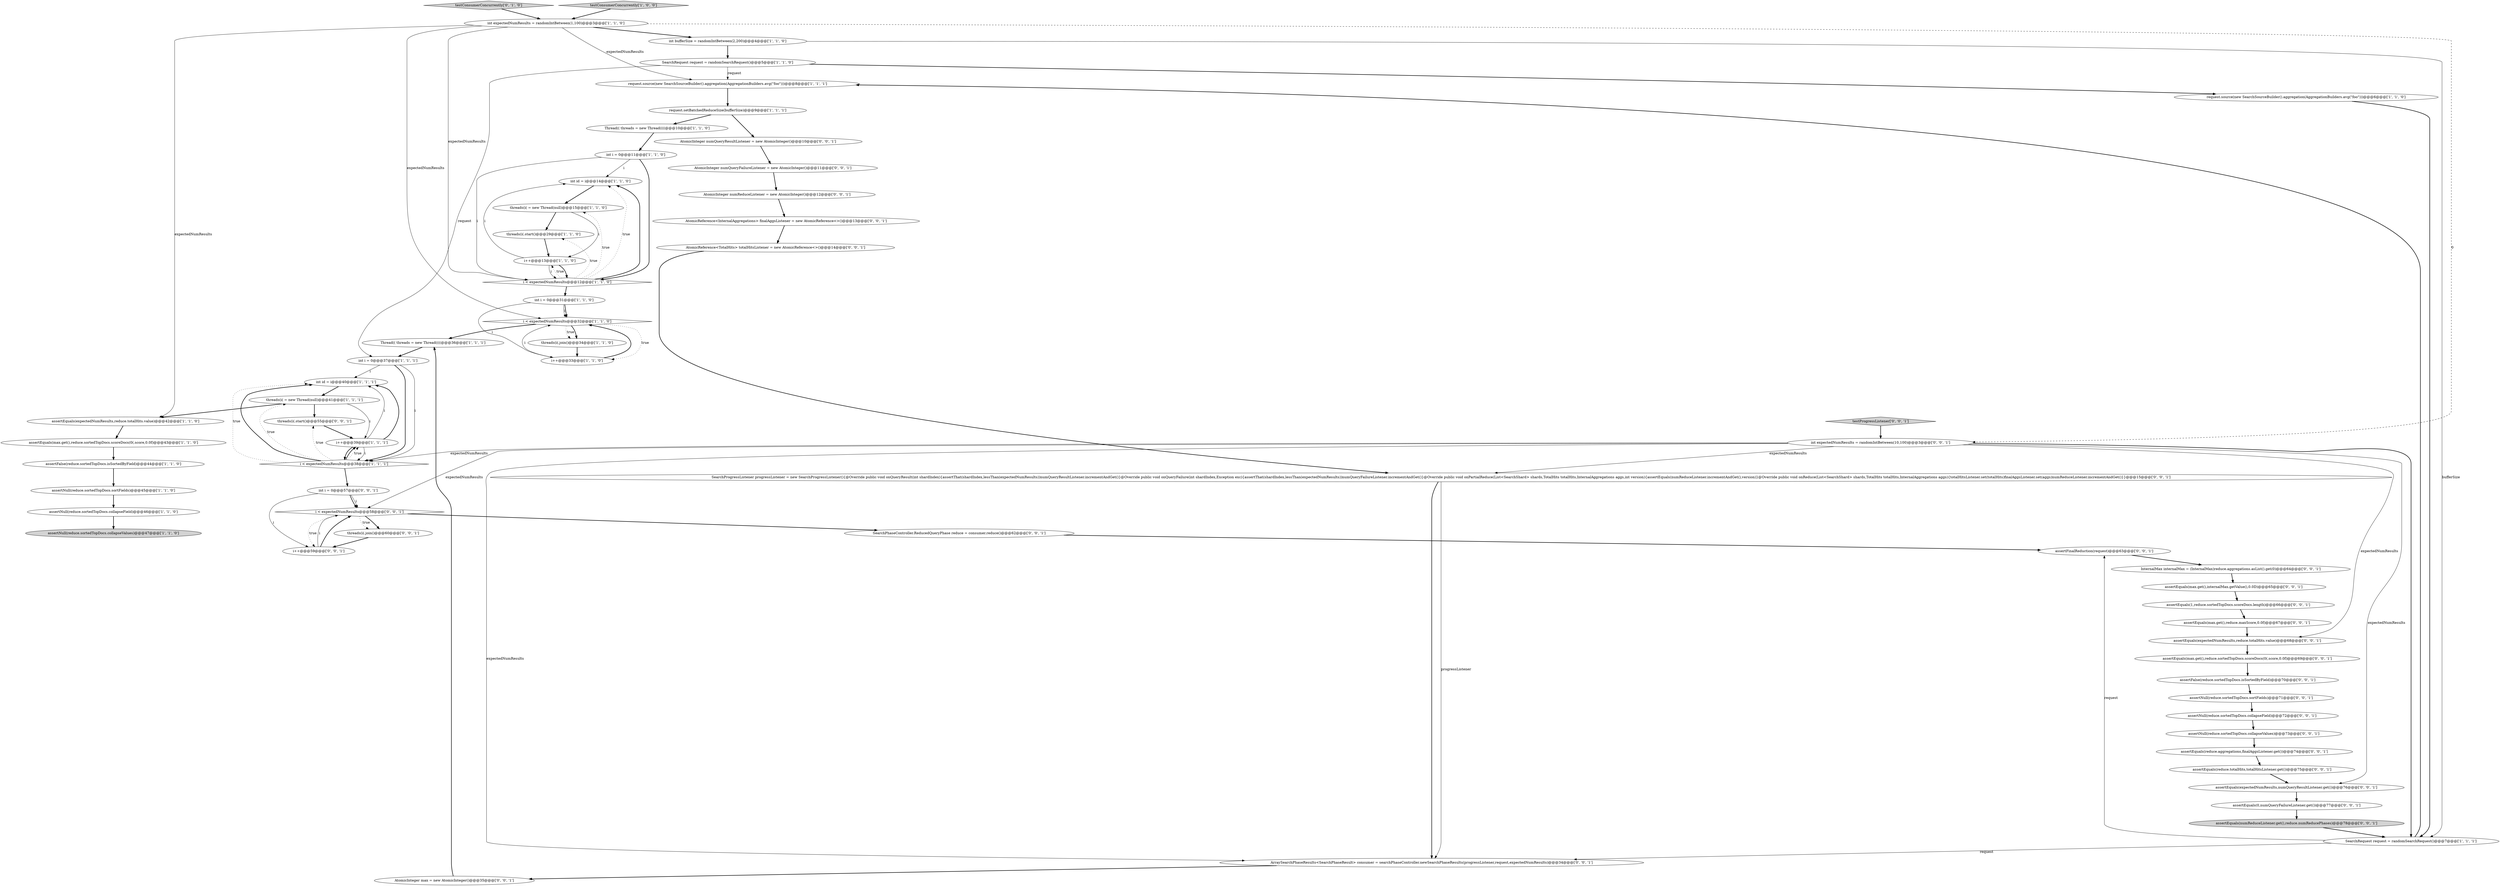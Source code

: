 digraph {
3 [style = filled, label = "assertNull(reduce.sortedTopDocs.collapseValues)@@@47@@@['1', '1', '0']", fillcolor = lightgray, shape = ellipse image = "AAA0AAABBB1BBB"];
29 [style = filled, label = "SearchRequest request = randomSearchRequest()@@@7@@@['1', '1', '1']", fillcolor = white, shape = ellipse image = "AAA0AAABBB1BBB"];
31 [style = filled, label = "testConsumerConcurrently['0', '1', '0']", fillcolor = lightgray, shape = diamond image = "AAA0AAABBB2BBB"];
18 [style = filled, label = "assertFalse(reduce.sortedTopDocs.isSortedByField)@@@44@@@['1', '1', '0']", fillcolor = white, shape = ellipse image = "AAA0AAABBB1BBB"];
32 [style = filled, label = "assertNull(reduce.sortedTopDocs.collapseValues)@@@73@@@['0', '0', '1']", fillcolor = white, shape = ellipse image = "AAA0AAABBB3BBB"];
33 [style = filled, label = "threads(i(.join()@@@60@@@['0', '0', '1']", fillcolor = white, shape = ellipse image = "AAA0AAABBB3BBB"];
12 [style = filled, label = "request.source(new SearchSourceBuilder().aggregation(AggregationBuilders.avg(\"foo\")))@@@8@@@['1', '1', '1']", fillcolor = white, shape = ellipse image = "AAA0AAABBB1BBB"];
59 [style = filled, label = "assertEquals(1,reduce.sortedTopDocs.scoreDocs.length)@@@66@@@['0', '0', '1']", fillcolor = white, shape = ellipse image = "AAA0AAABBB3BBB"];
22 [style = filled, label = "int i = 0@@@31@@@['1', '1', '0']", fillcolor = white, shape = ellipse image = "AAA0AAABBB1BBB"];
6 [style = filled, label = "threads(i(.start()@@@29@@@['1', '1', '0']", fillcolor = white, shape = ellipse image = "AAA0AAABBB1BBB"];
34 [style = filled, label = "threads(i(.start()@@@55@@@['0', '0', '1']", fillcolor = white, shape = ellipse image = "AAA0AAABBB3BBB"];
5 [style = filled, label = "int expectedNumResults = randomIntBetween(1,100)@@@3@@@['1', '1', '0']", fillcolor = white, shape = ellipse image = "AAA0AAABBB1BBB"];
55 [style = filled, label = "assertEquals(numReduceListener.get(),reduce.numReducePhases)@@@78@@@['0', '0', '1']", fillcolor = lightgray, shape = ellipse image = "AAA0AAABBB3BBB"];
39 [style = filled, label = "i < expectedNumResults@@@58@@@['0', '0', '1']", fillcolor = white, shape = diamond image = "AAA0AAABBB3BBB"];
7 [style = filled, label = "Thread(( threads = new Thread((((@@@36@@@['1', '1', '1']", fillcolor = white, shape = ellipse image = "AAA0AAABBB1BBB"];
56 [style = filled, label = "AtomicInteger numQueryFailureListener = new AtomicInteger()@@@11@@@['0', '0', '1']", fillcolor = white, shape = ellipse image = "AAA0AAABBB3BBB"];
28 [style = filled, label = "testConsumerConcurrently['1', '0', '0']", fillcolor = lightgray, shape = diamond image = "AAA0AAABBB1BBB"];
13 [style = filled, label = "request.setBatchedReduceSize(bufferSize)@@@9@@@['1', '1', '1']", fillcolor = white, shape = ellipse image = "AAA0AAABBB1BBB"];
0 [style = filled, label = "i < expectedNumResults@@@32@@@['1', '1', '0']", fillcolor = white, shape = diamond image = "AAA0AAABBB1BBB"];
46 [style = filled, label = "assertEquals(max.get(),reduce.sortedTopDocs.scoreDocs(0(.score,0.0f)@@@69@@@['0', '0', '1']", fillcolor = white, shape = ellipse image = "AAA0AAABBB3BBB"];
37 [style = filled, label = "assertEquals(expectedNumResults,numQueryResultListener.get())@@@76@@@['0', '0', '1']", fillcolor = white, shape = ellipse image = "AAA0AAABBB3BBB"];
19 [style = filled, label = "int id = i@@@40@@@['1', '1', '1']", fillcolor = white, shape = ellipse image = "AAA0AAABBB1BBB"];
2 [style = filled, label = "assertEquals(expectedNumResults,reduce.totalHits.value)@@@42@@@['1', '1', '0']", fillcolor = white, shape = ellipse image = "AAA0AAABBB1BBB"];
50 [style = filled, label = "ArraySearchPhaseResults<SearchPhaseResult> consumer = searchPhaseController.newSearchPhaseResults(progressListener,request,expectedNumResults)@@@34@@@['0', '0', '1']", fillcolor = white, shape = ellipse image = "AAA0AAABBB3BBB"];
62 [style = filled, label = "assertEquals(max.get(),internalMax.getValue(),0.0D)@@@65@@@['0', '0', '1']", fillcolor = white, shape = ellipse image = "AAA0AAABBB3BBB"];
38 [style = filled, label = "int i = 0@@@57@@@['0', '0', '1']", fillcolor = white, shape = ellipse image = "AAA0AAABBB3BBB"];
21 [style = filled, label = "int bufferSize = randomIntBetween(2,200)@@@4@@@['1', '1', '0']", fillcolor = white, shape = ellipse image = "AAA0AAABBB1BBB"];
8 [style = filled, label = "int id = i@@@14@@@['1', '1', '0']", fillcolor = white, shape = ellipse image = "AAA0AAABBB1BBB"];
40 [style = filled, label = "i++@@@59@@@['0', '0', '1']", fillcolor = white, shape = ellipse image = "AAA0AAABBB3BBB"];
4 [style = filled, label = "threads(i(.join()@@@34@@@['1', '1', '0']", fillcolor = white, shape = ellipse image = "AAA0AAABBB1BBB"];
58 [style = filled, label = "assertEquals(reduce.totalHits,totalHitsListener.get())@@@75@@@['0', '0', '1']", fillcolor = white, shape = ellipse image = "AAA0AAABBB3BBB"];
43 [style = filled, label = "InternalMax internalMax = (InternalMax)reduce.aggregations.asList().get(0)@@@64@@@['0', '0', '1']", fillcolor = white, shape = ellipse image = "AAA0AAABBB3BBB"];
26 [style = filled, label = "assertNull(reduce.sortedTopDocs.collapseField)@@@46@@@['1', '1', '0']", fillcolor = white, shape = ellipse image = "AAA0AAABBB1BBB"];
45 [style = filled, label = "SearchPhaseController.ReducedQueryPhase reduce = consumer.reduce()@@@62@@@['0', '0', '1']", fillcolor = white, shape = ellipse image = "AAA0AAABBB3BBB"];
60 [style = filled, label = "assertNull(reduce.sortedTopDocs.sortFields)@@@71@@@['0', '0', '1']", fillcolor = white, shape = ellipse image = "AAA0AAABBB3BBB"];
24 [style = filled, label = "Thread(( threads = new Thread((((@@@10@@@['1', '1', '0']", fillcolor = white, shape = ellipse image = "AAA0AAABBB1BBB"];
35 [style = filled, label = "assertNull(reduce.sortedTopDocs.collapseField)@@@72@@@['0', '0', '1']", fillcolor = white, shape = ellipse image = "AAA0AAABBB3BBB"];
10 [style = filled, label = "i++@@@39@@@['1', '1', '1']", fillcolor = white, shape = ellipse image = "AAA0AAABBB1BBB"];
20 [style = filled, label = "threads(i( = new Thread(null)@@@41@@@['1', '1', '1']", fillcolor = white, shape = ellipse image = "AAA0AAABBB1BBB"];
36 [style = filled, label = "assertEquals(max.get(),reduce.maxScore,0.0f)@@@67@@@['0', '0', '1']", fillcolor = white, shape = ellipse image = "AAA0AAABBB3BBB"];
25 [style = filled, label = "SearchRequest request = randomSearchRequest()@@@5@@@['1', '1', '0']", fillcolor = white, shape = ellipse image = "AAA0AAABBB1BBB"];
14 [style = filled, label = "i++@@@33@@@['1', '1', '0']", fillcolor = white, shape = ellipse image = "AAA0AAABBB1BBB"];
47 [style = filled, label = "AtomicInteger max = new AtomicInteger()@@@35@@@['0', '0', '1']", fillcolor = white, shape = ellipse image = "AAA0AAABBB3BBB"];
49 [style = filled, label = "assertEquals(expectedNumResults,reduce.totalHits.value)@@@68@@@['0', '0', '1']", fillcolor = white, shape = ellipse image = "AAA0AAABBB3BBB"];
57 [style = filled, label = "assertFinalReduction(request)@@@63@@@['0', '0', '1']", fillcolor = white, shape = ellipse image = "AAA0AAABBB3BBB"];
23 [style = filled, label = "threads(i( = new Thread(null)@@@15@@@['1', '1', '0']", fillcolor = white, shape = ellipse image = "AAA0AAABBB1BBB"];
27 [style = filled, label = "int i = 0@@@37@@@['1', '1', '1']", fillcolor = white, shape = ellipse image = "AAA0AAABBB1BBB"];
41 [style = filled, label = "AtomicReference<TotalHits> totalHitsListener = new AtomicReference<>()@@@14@@@['0', '0', '1']", fillcolor = white, shape = ellipse image = "AAA0AAABBB3BBB"];
52 [style = filled, label = "assertEquals(reduce.aggregations,finalAggsListener.get())@@@74@@@['0', '0', '1']", fillcolor = white, shape = ellipse image = "AAA0AAABBB3BBB"];
63 [style = filled, label = "assertEquals(0,numQueryFailureListener.get())@@@77@@@['0', '0', '1']", fillcolor = white, shape = ellipse image = "AAA0AAABBB3BBB"];
11 [style = filled, label = "i < expectedNumResults@@@12@@@['1', '1', '0']", fillcolor = white, shape = diamond image = "AAA0AAABBB1BBB"];
51 [style = filled, label = "testProgressListener['0', '0', '1']", fillcolor = lightgray, shape = diamond image = "AAA0AAABBB3BBB"];
17 [style = filled, label = "i++@@@13@@@['1', '1', '0']", fillcolor = white, shape = ellipse image = "AAA0AAABBB1BBB"];
1 [style = filled, label = "request.source(new SearchSourceBuilder().aggregation(AggregationBuilders.avg(\"foo\")))@@@6@@@['1', '1', '0']", fillcolor = white, shape = ellipse image = "AAA0AAABBB1BBB"];
53 [style = filled, label = "AtomicInteger numReduceListener = new AtomicInteger()@@@12@@@['0', '0', '1']", fillcolor = white, shape = ellipse image = "AAA0AAABBB3BBB"];
54 [style = filled, label = "AtomicReference<InternalAggregations> finalAggsListener = new AtomicReference<>()@@@13@@@['0', '0', '1']", fillcolor = white, shape = ellipse image = "AAA0AAABBB3BBB"];
61 [style = filled, label = "AtomicInteger numQueryResultListener = new AtomicInteger()@@@10@@@['0', '0', '1']", fillcolor = white, shape = ellipse image = "AAA0AAABBB3BBB"];
16 [style = filled, label = "int i = 0@@@11@@@['1', '1', '0']", fillcolor = white, shape = ellipse image = "AAA0AAABBB1BBB"];
30 [style = filled, label = "assertNull(reduce.sortedTopDocs.sortFields)@@@45@@@['1', '1', '0']", fillcolor = white, shape = ellipse image = "AAA0AAABBB1BBB"];
9 [style = filled, label = "i < expectedNumResults@@@38@@@['1', '1', '1']", fillcolor = white, shape = diamond image = "AAA0AAABBB1BBB"];
42 [style = filled, label = "int expectedNumResults = randomIntBetween(10,100)@@@3@@@['0', '0', '1']", fillcolor = white, shape = ellipse image = "AAA0AAABBB3BBB"];
48 [style = filled, label = "SearchProgressListener progressListener = new SearchProgressListener(){@Override public void onQueryResult(int shardIndex){assertThat(shardIndex,lessThan(expectedNumResults))numQueryResultListener.incrementAndGet()}@Override public void onQueryFailure(int shardIndex,Exception exc){assertThat(shardIndex,lessThan(expectedNumResults))numQueryFailureListener.incrementAndGet()}@Override public void onPartialReduce(List<SearchShard> shards,TotalHits totalHits,InternalAggregations aggs,int version){assertEquals(numReduceListener.incrementAndGet(),version)}@Override public void onReduce(List<SearchShard> shards,TotalHits totalHits,InternalAggregations aggs){totalHitsListener.set(totalHits)finalAggsListener.set(aggs)numReduceListener.incrementAndGet()}}@@@15@@@['0', '0', '1']", fillcolor = white, shape = ellipse image = "AAA0AAABBB3BBB"];
15 [style = filled, label = "assertEquals(max.get(),reduce.sortedTopDocs.scoreDocs(0(.score,0.0f)@@@43@@@['1', '1', '0']", fillcolor = white, shape = ellipse image = "AAA0AAABBB1BBB"];
44 [style = filled, label = "assertFalse(reduce.sortedTopDocs.isSortedByField)@@@70@@@['0', '0', '1']", fillcolor = white, shape = ellipse image = "AAA0AAABBB3BBB"];
25->1 [style = bold, label=""];
29->50 [style = solid, label="request"];
61->56 [style = bold, label=""];
29->57 [style = solid, label="request"];
47->7 [style = bold, label=""];
32->52 [style = bold, label=""];
20->10 [style = solid, label="i"];
10->19 [style = bold, label=""];
27->9 [style = bold, label=""];
23->17 [style = solid, label="i"];
18->30 [style = bold, label=""];
21->29 [style = solid, label="bufferSize"];
9->10 [style = bold, label=""];
53->54 [style = bold, label=""];
17->8 [style = solid, label="i"];
38->39 [style = bold, label=""];
42->29 [style = bold, label=""];
22->0 [style = solid, label="i"];
45->57 [style = bold, label=""];
41->48 [style = bold, label=""];
63->55 [style = bold, label=""];
16->11 [style = solid, label="i"];
22->0 [style = bold, label=""];
27->19 [style = solid, label="i"];
27->9 [style = solid, label="i"];
2->15 [style = bold, label=""];
11->8 [style = dotted, label="true"];
42->50 [style = solid, label="expectedNumResults"];
5->12 [style = solid, label="expectedNumResults"];
9->38 [style = bold, label=""];
56->53 [style = bold, label=""];
42->48 [style = solid, label="expectedNumResults"];
28->5 [style = bold, label=""];
8->23 [style = bold, label=""];
42->49 [style = solid, label="expectedNumResults"];
55->29 [style = bold, label=""];
40->39 [style = solid, label="i"];
25->27 [style = solid, label="request"];
20->34 [style = bold, label=""];
19->20 [style = bold, label=""];
31->5 [style = bold, label=""];
17->11 [style = solid, label="i"];
30->26 [style = bold, label=""];
48->50 [style = bold, label=""];
39->45 [style = bold, label=""];
54->41 [style = bold, label=""];
21->25 [style = bold, label=""];
25->12 [style = solid, label="request"];
42->39 [style = solid, label="expectedNumResults"];
0->7 [style = bold, label=""];
5->21 [style = bold, label=""];
52->58 [style = bold, label=""];
42->37 [style = solid, label="expectedNumResults"];
36->49 [style = bold, label=""];
49->46 [style = bold, label=""];
13->61 [style = bold, label=""];
37->63 [style = bold, label=""];
5->11 [style = solid, label="expectedNumResults"];
11->8 [style = bold, label=""];
22->14 [style = solid, label="i"];
10->9 [style = solid, label="i"];
0->14 [style = dotted, label="true"];
39->40 [style = dotted, label="true"];
51->42 [style = bold, label=""];
9->10 [style = dotted, label="true"];
16->8 [style = solid, label="i"];
46->44 [style = bold, label=""];
6->17 [style = bold, label=""];
4->14 [style = bold, label=""];
13->24 [style = bold, label=""];
26->3 [style = bold, label=""];
0->4 [style = dotted, label="true"];
5->42 [style = dashed, label="0"];
58->37 [style = bold, label=""];
11->17 [style = dotted, label="true"];
35->32 [style = bold, label=""];
42->9 [style = solid, label="expectedNumResults"];
39->33 [style = bold, label=""];
12->13 [style = bold, label=""];
9->19 [style = dotted, label="true"];
40->39 [style = bold, label=""];
11->6 [style = dotted, label="true"];
23->6 [style = bold, label=""];
9->20 [style = dotted, label="true"];
11->22 [style = bold, label=""];
9->19 [style = bold, label=""];
57->43 [style = bold, label=""];
10->9 [style = bold, label=""];
1->29 [style = bold, label=""];
10->19 [style = solid, label="i"];
62->59 [style = bold, label=""];
43->62 [style = bold, label=""];
16->11 [style = bold, label=""];
44->60 [style = bold, label=""];
5->0 [style = solid, label="expectedNumResults"];
11->23 [style = dotted, label="true"];
38->40 [style = solid, label="i"];
34->10 [style = bold, label=""];
15->18 [style = bold, label=""];
20->2 [style = bold, label=""];
24->16 [style = bold, label=""];
60->35 [style = bold, label=""];
29->12 [style = bold, label=""];
33->40 [style = bold, label=""];
14->0 [style = bold, label=""];
5->2 [style = solid, label="expectedNumResults"];
9->34 [style = dotted, label="true"];
0->4 [style = bold, label=""];
50->47 [style = bold, label=""];
7->27 [style = bold, label=""];
14->0 [style = solid, label="i"];
59->36 [style = bold, label=""];
38->39 [style = solid, label="i"];
48->50 [style = solid, label="progressListener"];
39->33 [style = dotted, label="true"];
17->11 [style = bold, label=""];
}
